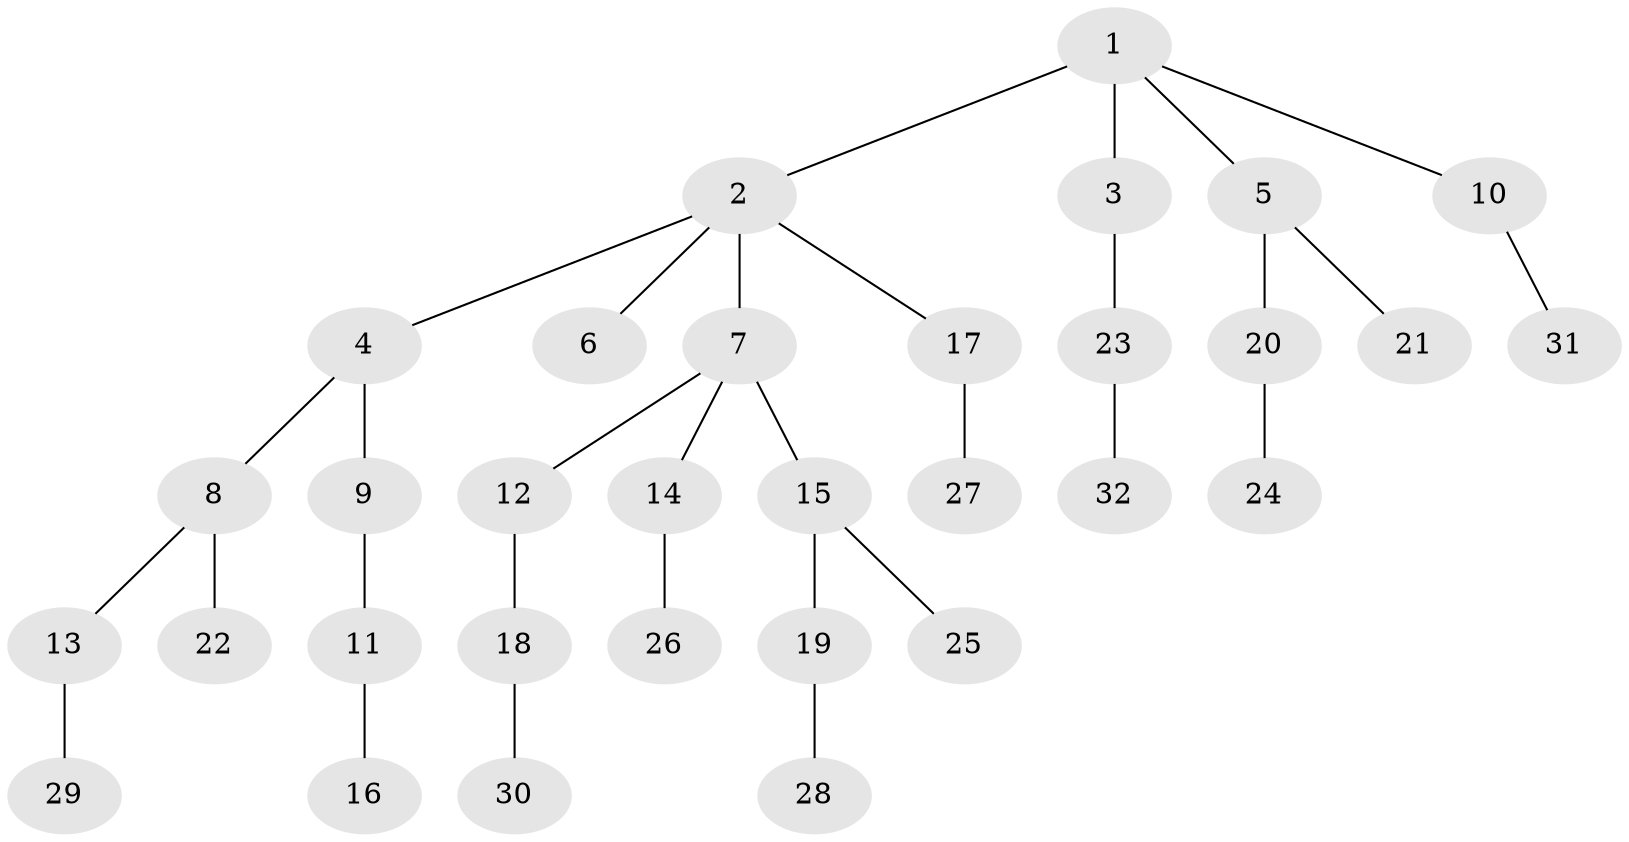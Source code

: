 // original degree distribution, {6: 0.046875, 2: 0.265625, 3: 0.15625, 5: 0.015625, 4: 0.03125, 1: 0.484375}
// Generated by graph-tools (version 1.1) at 2025/52/03/04/25 22:52:01]
// undirected, 32 vertices, 31 edges
graph export_dot {
  node [color=gray90,style=filled];
  1;
  2;
  3;
  4;
  5;
  6;
  7;
  8;
  9;
  10;
  11;
  12;
  13;
  14;
  15;
  16;
  17;
  18;
  19;
  20;
  21;
  22;
  23;
  24;
  25;
  26;
  27;
  28;
  29;
  30;
  31;
  32;
  1 -- 2 [weight=1.0];
  1 -- 3 [weight=2.0];
  1 -- 5 [weight=1.0];
  1 -- 10 [weight=1.0];
  2 -- 4 [weight=1.0];
  2 -- 6 [weight=1.0];
  2 -- 7 [weight=1.0];
  2 -- 17 [weight=1.0];
  3 -- 23 [weight=1.0];
  4 -- 8 [weight=1.0];
  4 -- 9 [weight=1.0];
  5 -- 20 [weight=1.0];
  5 -- 21 [weight=1.0];
  7 -- 12 [weight=1.0];
  7 -- 14 [weight=1.0];
  7 -- 15 [weight=1.0];
  8 -- 13 [weight=1.0];
  8 -- 22 [weight=1.0];
  9 -- 11 [weight=1.0];
  10 -- 31 [weight=1.0];
  11 -- 16 [weight=1.0];
  12 -- 18 [weight=1.0];
  13 -- 29 [weight=1.0];
  14 -- 26 [weight=1.0];
  15 -- 19 [weight=1.0];
  15 -- 25 [weight=1.0];
  17 -- 27 [weight=2.0];
  18 -- 30 [weight=1.0];
  19 -- 28 [weight=1.0];
  20 -- 24 [weight=2.0];
  23 -- 32 [weight=1.0];
}
